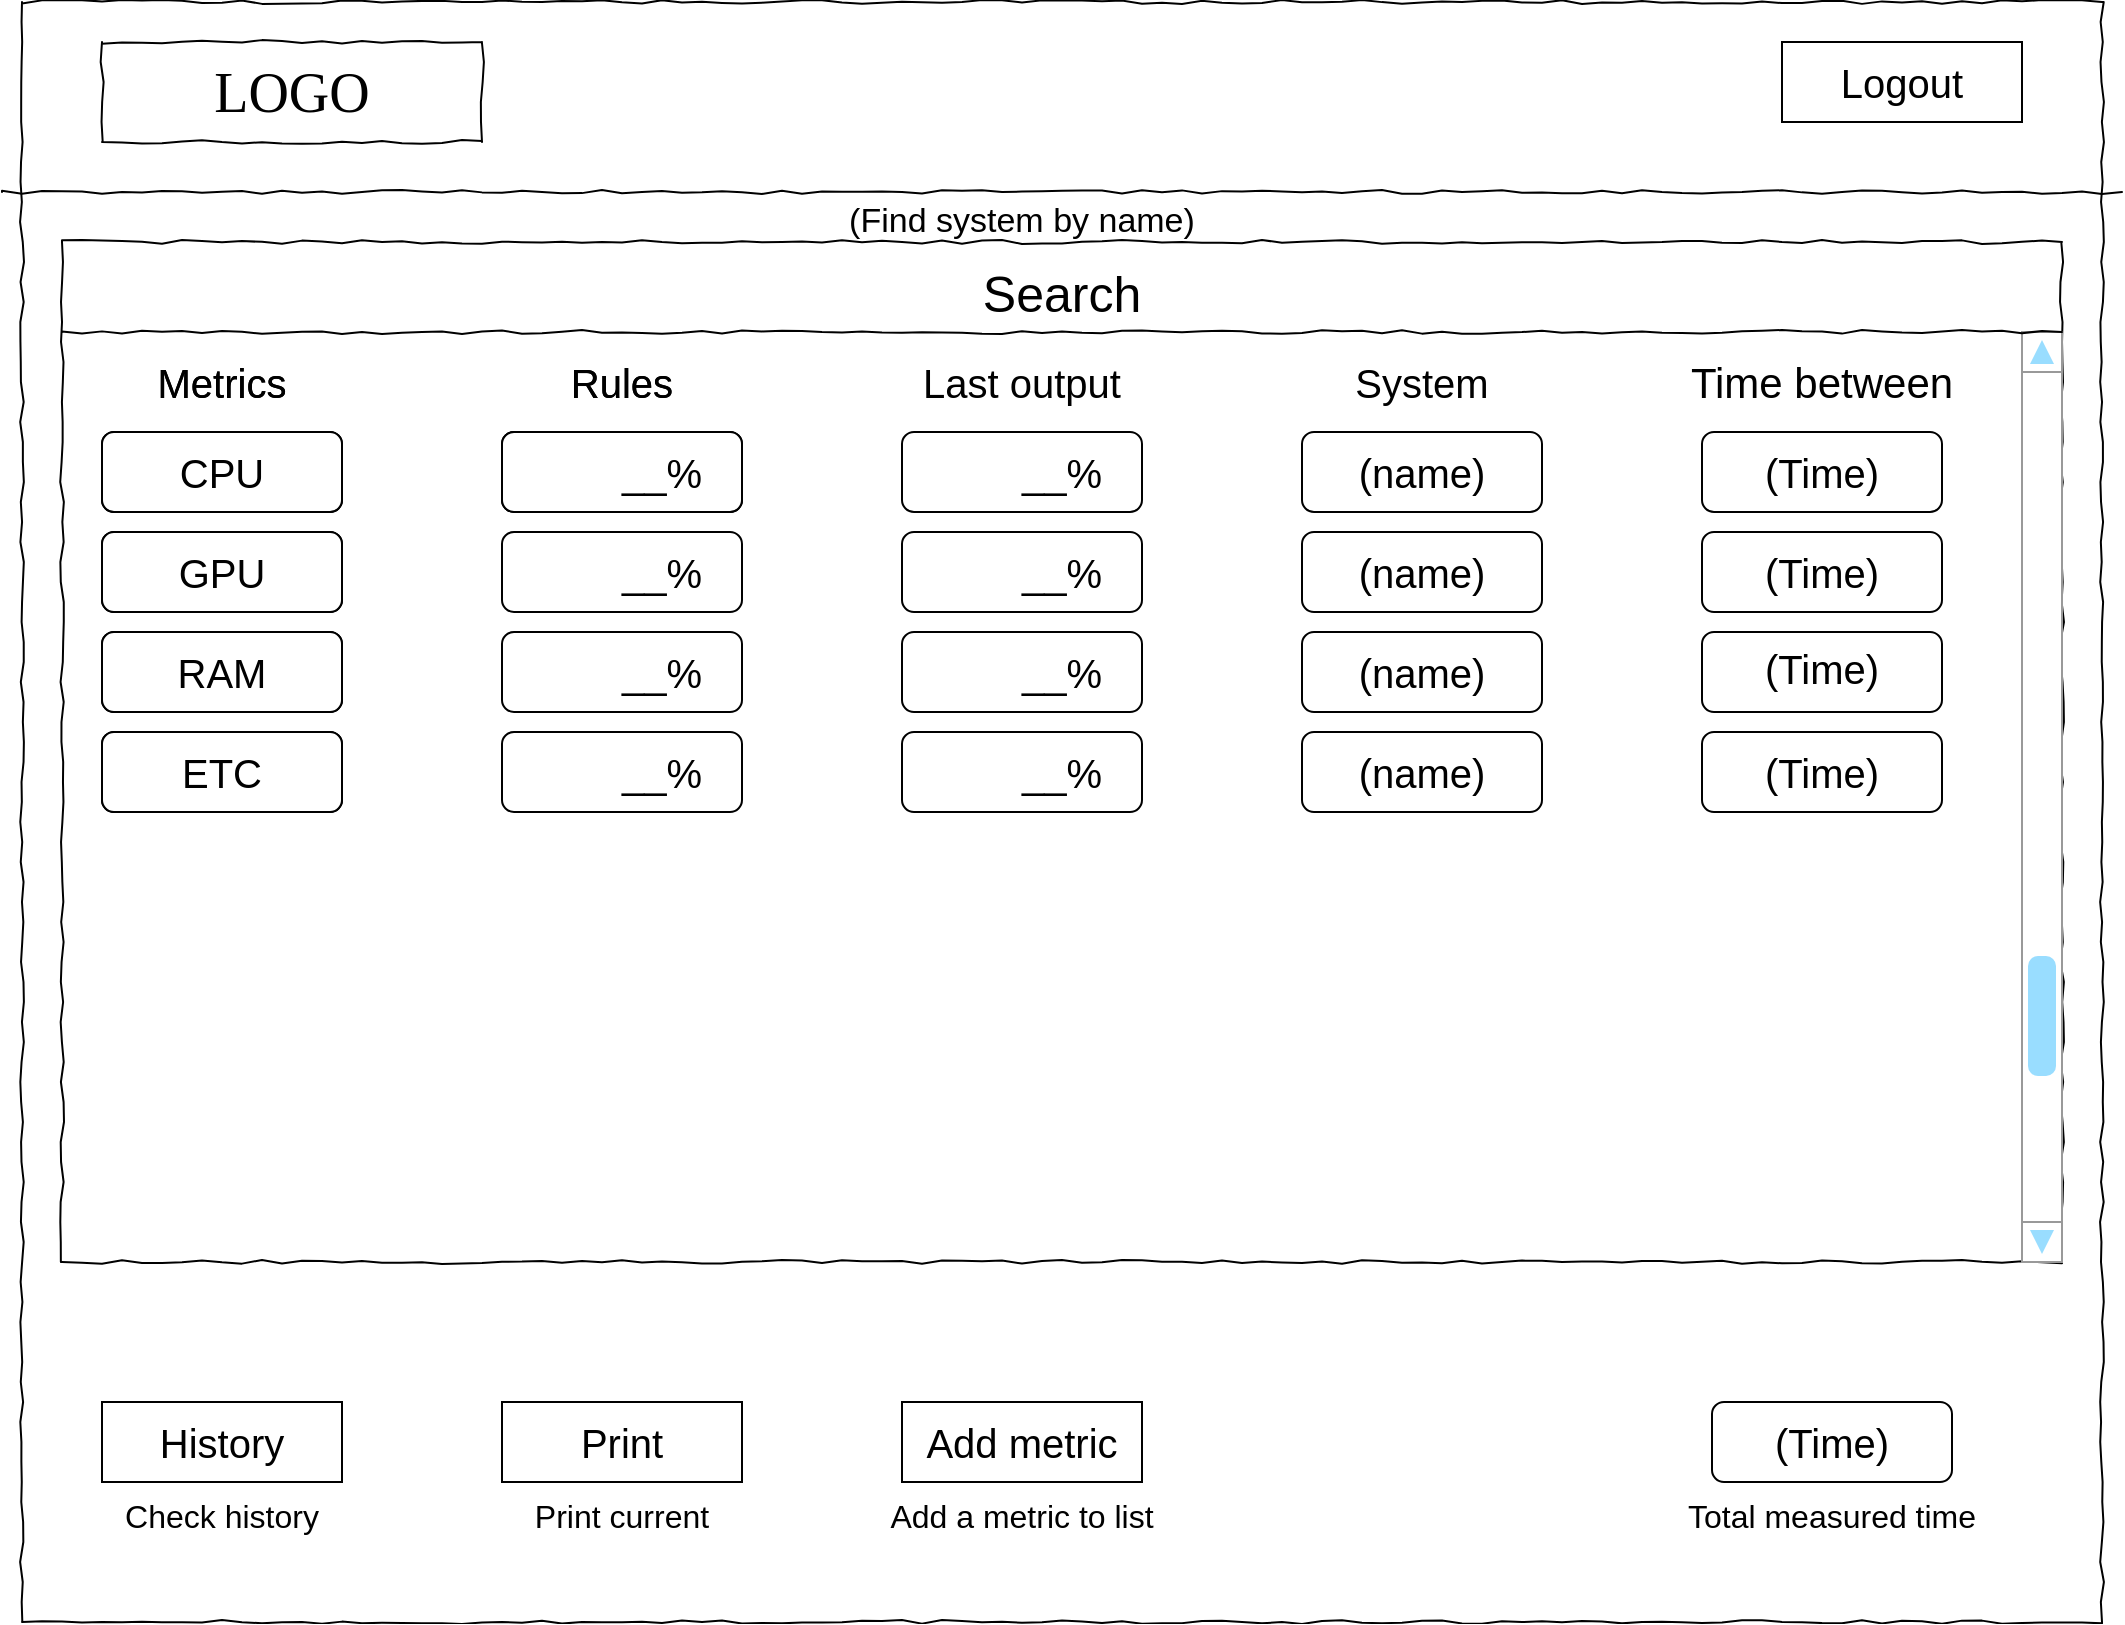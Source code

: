 <mxfile version="16.5.3" type="device"><diagram name="Page-1" id="03018318-947c-dd8e-b7a3-06fadd420f32"><mxGraphModel dx="1730" dy="972" grid="1" gridSize="10" guides="1" tooltips="1" connect="1" arrows="1" fold="1" page="1" pageScale="1" pageWidth="1100" pageHeight="850" background="none" math="0" shadow="0"><root><mxCell id="0"/><mxCell id="1" parent="0"/><mxCell id="677b7b8949515195-1" value="" style="whiteSpace=wrap;html=1;rounded=0;shadow=0;labelBackgroundColor=none;strokeColor=#000000;strokeWidth=1;fillColor=none;fontFamily=Verdana;fontSize=12;fontColor=#000000;align=center;comic=1;" parent="1" vertex="1"><mxGeometry x="40" y="20" width="1040" height="810" as="geometry"/></mxCell><mxCell id="677b7b8949515195-2" value="LOGO" style="whiteSpace=wrap;html=1;rounded=0;shadow=0;labelBackgroundColor=none;strokeWidth=1;fontFamily=Verdana;fontSize=28;align=center;comic=1;" parent="1" vertex="1"><mxGeometry x="80" y="40" width="190" height="50" as="geometry"/></mxCell><mxCell id="677b7b8949515195-8" value="" style="whiteSpace=wrap;html=1;rounded=0;shadow=0;labelBackgroundColor=none;strokeWidth=1;fillColor=none;fontFamily=Verdana;fontSize=12;align=center;comic=1;" parent="1" vertex="1"><mxGeometry x="60" y="140" width="1000" height="510" as="geometry"/></mxCell><mxCell id="677b7b8949515195-9" value="" style="line;strokeWidth=1;html=1;rounded=0;shadow=0;labelBackgroundColor=none;fillColor=none;fontFamily=Verdana;fontSize=14;fontColor=#000000;align=center;comic=1;" parent="1" vertex="1"><mxGeometry x="30" y="110" width="1060" height="10" as="geometry"/></mxCell><mxCell id="LrE1VWyVyvVlXDW-NSZV-4" value="" style="rounded=1;whiteSpace=wrap;html=1;fontSize=20;" parent="1" vertex="1"><mxGeometry x="80" y="235" width="120" height="40" as="geometry"/></mxCell><mxCell id="LrE1VWyVyvVlXDW-NSZV-5" value="CPU" style="text;html=1;strokeColor=none;fillColor=none;align=center;verticalAlign=middle;whiteSpace=wrap;rounded=0;fontSize=20;" parent="1" vertex="1"><mxGeometry x="110" y="240" width="60" height="30" as="geometry"/></mxCell><mxCell id="LrE1VWyVyvVlXDW-NSZV-6" value="" style="rounded=1;whiteSpace=wrap;html=1;fontSize=20;" parent="1" vertex="1"><mxGeometry x="80" y="285" width="120" height="40" as="geometry"/></mxCell><mxCell id="LrE1VWyVyvVlXDW-NSZV-7" value="" style="rounded=1;whiteSpace=wrap;html=1;fontSize=20;" parent="1" vertex="1"><mxGeometry x="80" y="335" width="120" height="40" as="geometry"/></mxCell><mxCell id="LrE1VWyVyvVlXDW-NSZV-8" value="" style="rounded=1;whiteSpace=wrap;html=1;fontSize=20;" parent="1" vertex="1"><mxGeometry x="80" y="385" width="120" height="40" as="geometry"/></mxCell><mxCell id="LrE1VWyVyvVlXDW-NSZV-10" value="GPU" style="text;html=1;strokeColor=none;fillColor=none;align=center;verticalAlign=middle;whiteSpace=wrap;rounded=0;fontSize=20;" parent="1" vertex="1"><mxGeometry x="110" y="290" width="60" height="30" as="geometry"/></mxCell><mxCell id="LrE1VWyVyvVlXDW-NSZV-11" value="RAM" style="text;html=1;strokeColor=none;fillColor=none;align=center;verticalAlign=middle;whiteSpace=wrap;rounded=0;fontSize=20;" parent="1" vertex="1"><mxGeometry x="110" y="340" width="60" height="30" as="geometry"/></mxCell><mxCell id="LrE1VWyVyvVlXDW-NSZV-12" value="Temp" style="text;html=1;strokeColor=none;fillColor=none;align=center;verticalAlign=middle;whiteSpace=wrap;rounded=0;fontSize=20;" parent="1" vertex="1"><mxGeometry x="110" y="390" width="60" height="30" as="geometry"/></mxCell><mxCell id="LrE1VWyVyvVlXDW-NSZV-27" value="" style="rounded=1;whiteSpace=wrap;html=1;fontSize=20;" parent="1" vertex="1"><mxGeometry x="280" y="235" width="120" height="40" as="geometry"/></mxCell><mxCell id="LrE1VWyVyvVlXDW-NSZV-28" value="__%" style="text;html=1;strokeColor=none;fillColor=none;align=center;verticalAlign=middle;whiteSpace=wrap;rounded=0;fontSize=20;" parent="1" vertex="1"><mxGeometry x="330" y="240" width="60" height="30" as="geometry"/></mxCell><mxCell id="LrE1VWyVyvVlXDW-NSZV-31" value="" style="rounded=1;whiteSpace=wrap;html=1;fontSize=20;" parent="1" vertex="1"><mxGeometry x="280" y="285" width="120" height="40" as="geometry"/></mxCell><mxCell id="LrE1VWyVyvVlXDW-NSZV-32" value="" style="rounded=1;whiteSpace=wrap;html=1;fontSize=20;" parent="1" vertex="1"><mxGeometry x="280" y="335" width="120" height="40" as="geometry"/></mxCell><mxCell id="LrE1VWyVyvVlXDW-NSZV-33" value="" style="rounded=1;whiteSpace=wrap;html=1;fontSize=20;" parent="1" vertex="1"><mxGeometry x="280" y="385" width="120" height="40" as="geometry"/></mxCell><mxCell id="LrE1VWyVyvVlXDW-NSZV-34" value="__%" style="text;html=1;strokeColor=none;fillColor=none;align=center;verticalAlign=middle;whiteSpace=wrap;rounded=0;fontSize=20;" parent="1" vertex="1"><mxGeometry x="330" y="290" width="60" height="30" as="geometry"/></mxCell><mxCell id="LrE1VWyVyvVlXDW-NSZV-35" value="__%" style="text;html=1;strokeColor=none;fillColor=none;align=center;verticalAlign=middle;whiteSpace=wrap;rounded=0;fontSize=20;" parent="1" vertex="1"><mxGeometry x="330" y="340" width="60" height="30" as="geometry"/></mxCell><mxCell id="LrE1VWyVyvVlXDW-NSZV-36" value="__%" style="text;html=1;strokeColor=none;fillColor=none;align=center;verticalAlign=middle;whiteSpace=wrap;rounded=0;fontSize=20;" parent="1" vertex="1"><mxGeometry x="330" y="390" width="60" height="30" as="geometry"/></mxCell><mxCell id="LrE1VWyVyvVlXDW-NSZV-37" value="" style="rounded=1;whiteSpace=wrap;html=1;fontSize=20;" parent="1" vertex="1"><mxGeometry x="480" y="235" width="120" height="40" as="geometry"/></mxCell><mxCell id="LrE1VWyVyvVlXDW-NSZV-38" value="" style="rounded=1;whiteSpace=wrap;html=1;fontSize=20;" parent="1" vertex="1"><mxGeometry x="480" y="285" width="120" height="40" as="geometry"/></mxCell><mxCell id="LrE1VWyVyvVlXDW-NSZV-39" value="" style="rounded=1;whiteSpace=wrap;html=1;fontSize=20;" parent="1" vertex="1"><mxGeometry x="480" y="335" width="120" height="40" as="geometry"/></mxCell><mxCell id="LrE1VWyVyvVlXDW-NSZV-40" value="" style="rounded=1;whiteSpace=wrap;html=1;fontSize=20;" parent="1" vertex="1"><mxGeometry x="480" y="385" width="120" height="40" as="geometry"/></mxCell><mxCell id="LrE1VWyVyvVlXDW-NSZV-42" value="Last output" style="text;html=1;strokeColor=none;fillColor=none;align=center;verticalAlign=middle;whiteSpace=wrap;rounded=0;fontSize=20;" parent="1" vertex="1"><mxGeometry x="485" y="195" width="110" height="30" as="geometry"/></mxCell><mxCell id="LrE1VWyVyvVlXDW-NSZV-43" value="Rules&lt;span style=&quot;color: rgba(0 , 0 , 0 , 0) ; font-family: monospace ; font-size: 0px&quot;&gt;%3CmxGraphModel%3E%3Croot%3E%3CmxCell%20id%3D%220%22%2F%3E%3CmxCell%20id%3D%221%22%20parent%3D%220%22%2F%3E%3CmxCell%20id%3D%222%22%20value%3D%22Last%20output%22%20style%3D%22text%3Bhtml%3D1%3BstrokeColor%3Dnone%3BfillColor%3Dnone%3Balign%3Dcenter%3BverticalAlign%3Dmiddle%3BwhiteSpace%3Dwrap%3Brounded%3D0%3BfontSize%3D20%3B%22%20vertex%3D%221%22%20parent%3D%221%22%3E%3CmxGeometry%20x%3D%22485%22%20y%3D%22190%22%20width%3D%22110%22%20height%3D%2230%22%20as%3D%22geometry%22%2F%3E%3C%2FmxCell%3E%3C%2Froot%3E%3C%2FmxGraphModel%3E&lt;/span&gt;" style="text;html=1;strokeColor=none;fillColor=none;align=center;verticalAlign=middle;whiteSpace=wrap;rounded=0;fontSize=20;" parent="1" vertex="1"><mxGeometry x="285" y="195" width="110" height="30" as="geometry"/></mxCell><mxCell id="LrE1VWyVyvVlXDW-NSZV-44" value="Metrics" style="text;html=1;strokeColor=none;fillColor=none;align=center;verticalAlign=middle;whiteSpace=wrap;rounded=0;fontSize=20;" parent="1" vertex="1"><mxGeometry x="85" y="195" width="110" height="30" as="geometry"/></mxCell><mxCell id="LrE1VWyVyvVlXDW-NSZV-45" value="" style="rounded=1;whiteSpace=wrap;html=1;fontSize=20;" parent="1" vertex="1"><mxGeometry x="680" y="235" width="120" height="40" as="geometry"/></mxCell><mxCell id="LrE1VWyVyvVlXDW-NSZV-46" value="" style="rounded=1;whiteSpace=wrap;html=1;fontSize=20;" parent="1" vertex="1"><mxGeometry x="680" y="285" width="120" height="40" as="geometry"/></mxCell><mxCell id="LrE1VWyVyvVlXDW-NSZV-47" value="" style="rounded=1;whiteSpace=wrap;html=1;fontSize=20;" parent="1" vertex="1"><mxGeometry x="680" y="335" width="120" height="40" as="geometry"/></mxCell><mxCell id="LrE1VWyVyvVlXDW-NSZV-48" value="" style="rounded=1;whiteSpace=wrap;html=1;fontSize=20;" parent="1" vertex="1"><mxGeometry x="680" y="385" width="120" height="40" as="geometry"/></mxCell><mxCell id="LrE1VWyVyvVlXDW-NSZV-49" value="System" style="text;html=1;strokeColor=none;fillColor=none;align=center;verticalAlign=middle;whiteSpace=wrap;rounded=0;fontSize=20;" parent="1" vertex="1"><mxGeometry x="685" y="195" width="110" height="30" as="geometry"/></mxCell><mxCell id="LrE1VWyVyvVlXDW-NSZV-50" value="__%" style="text;html=1;strokeColor=none;fillColor=none;align=center;verticalAlign=middle;whiteSpace=wrap;rounded=0;fontSize=20;" parent="1" vertex="1"><mxGeometry x="530" y="240" width="60" height="30" as="geometry"/></mxCell><mxCell id="LrE1VWyVyvVlXDW-NSZV-51" value="__%" style="text;html=1;strokeColor=none;fillColor=none;align=center;verticalAlign=middle;whiteSpace=wrap;rounded=0;fontSize=20;" parent="1" vertex="1"><mxGeometry x="530" y="290" width="60" height="30" as="geometry"/></mxCell><mxCell id="LrE1VWyVyvVlXDW-NSZV-52" value="__%" style="text;html=1;strokeColor=none;fillColor=none;align=center;verticalAlign=middle;whiteSpace=wrap;rounded=0;fontSize=20;" parent="1" vertex="1"><mxGeometry x="530" y="340" width="60" height="30" as="geometry"/></mxCell><mxCell id="LrE1VWyVyvVlXDW-NSZV-53" value="__%" style="text;html=1;strokeColor=none;fillColor=none;align=center;verticalAlign=middle;whiteSpace=wrap;rounded=0;fontSize=20;" parent="1" vertex="1"><mxGeometry x="530" y="390" width="60" height="30" as="geometry"/></mxCell><mxCell id="LrE1VWyVyvVlXDW-NSZV-54" value="(name)" style="text;html=1;strokeColor=none;fillColor=none;align=center;verticalAlign=middle;whiteSpace=wrap;rounded=0;fontSize=20;" parent="1" vertex="1"><mxGeometry x="710" y="240" width="60" height="30" as="geometry"/></mxCell><mxCell id="LrE1VWyVyvVlXDW-NSZV-55" value="(name)" style="text;html=1;strokeColor=none;fillColor=none;align=center;verticalAlign=middle;whiteSpace=wrap;rounded=0;fontSize=20;" parent="1" vertex="1"><mxGeometry x="710" y="290" width="60" height="30" as="geometry"/></mxCell><mxCell id="LrE1VWyVyvVlXDW-NSZV-56" value="(name)" style="text;html=1;strokeColor=none;fillColor=none;align=center;verticalAlign=middle;whiteSpace=wrap;rounded=0;fontSize=20;" parent="1" vertex="1"><mxGeometry x="710" y="340" width="60" height="30" as="geometry"/></mxCell><mxCell id="LrE1VWyVyvVlXDW-NSZV-57" value="(name)" style="text;html=1;strokeColor=none;fillColor=none;align=center;verticalAlign=middle;whiteSpace=wrap;rounded=0;fontSize=20;" parent="1" vertex="1"><mxGeometry x="710" y="390" width="60" height="30" as="geometry"/></mxCell><mxCell id="LrE1VWyVyvVlXDW-NSZV-58" value="" style="rounded=0;whiteSpace=wrap;html=1;fontSize=20;" parent="1" vertex="1"><mxGeometry x="280" y="720" width="120" height="40" as="geometry"/></mxCell><mxCell id="LrE1VWyVyvVlXDW-NSZV-61" value="" style="rounded=0;whiteSpace=wrap;html=1;fontSize=20;" parent="1" vertex="1"><mxGeometry x="480" y="720" width="120" height="40" as="geometry"/></mxCell><mxCell id="LrE1VWyVyvVlXDW-NSZV-64" value="" style="rounded=0;whiteSpace=wrap;html=1;fontSize=20;" parent="1" vertex="1"><mxGeometry x="920" y="40" width="120" height="40" as="geometry"/></mxCell><mxCell id="LrE1VWyVyvVlXDW-NSZV-65" value="Logout" style="text;html=1;strokeColor=none;fillColor=none;align=center;verticalAlign=middle;whiteSpace=wrap;rounded=0;fontSize=20;" parent="1" vertex="1"><mxGeometry x="925" y="45" width="110" height="30" as="geometry"/></mxCell><mxCell id="LrE1VWyVyvVlXDW-NSZV-73" value="" style="verticalLabelPosition=bottom;shadow=0;dashed=0;align=center;html=1;verticalAlign=top;strokeWidth=1;shape=mxgraph.mockup.navigation.scrollBar;strokeColor=#999999;barPos=20;fillColor2=#99ddff;strokeColor2=none;direction=north;fontSize=20;" parent="1" vertex="1"><mxGeometry x="1040" y="185" width="20" height="465" as="geometry"/></mxCell><mxCell id="LrE1VWyVyvVlXDW-NSZV-70" value="" style="rounded=0;whiteSpace=wrap;html=1;fontSize=20;" parent="1" vertex="1"><mxGeometry x="80" y="720" width="120" height="40" as="geometry"/></mxCell><mxCell id="LrE1VWyVyvVlXDW-NSZV-74" value="Print" style="text;html=1;strokeColor=none;fillColor=none;align=center;verticalAlign=middle;whiteSpace=wrap;rounded=0;fontSize=20;" parent="1" vertex="1"><mxGeometry x="285" y="725" width="110" height="30" as="geometry"/></mxCell><mxCell id="LrE1VWyVyvVlXDW-NSZV-75" value="Add metric" style="text;html=1;strokeColor=none;fillColor=none;align=center;verticalAlign=middle;whiteSpace=wrap;rounded=0;fontSize=20;" parent="1" vertex="1"><mxGeometry x="485" y="725" width="110" height="30" as="geometry"/></mxCell><mxCell id="LrE1VWyVyvVlXDW-NSZV-84" value="&lt;font style=&quot;font-size: 16px&quot;&gt;Total measured time&lt;/font&gt;" style="text;html=1;strokeColor=none;fillColor=none;align=center;verticalAlign=middle;whiteSpace=wrap;rounded=0;fontSize=20;" parent="1" vertex="1"><mxGeometry x="870" y="760" width="150" height="30" as="geometry"/></mxCell><mxCell id="LrE1VWyVyvVlXDW-NSZV-85" value="&lt;font style=&quot;font-size: 21px&quot;&gt;Time between&lt;/font&gt;" style="text;html=1;strokeColor=none;fillColor=none;align=center;verticalAlign=middle;whiteSpace=wrap;rounded=0;fontSize=20;" parent="1" vertex="1"><mxGeometry x="870" y="195" width="140" height="30" as="geometry"/></mxCell><mxCell id="LrE1VWyVyvVlXDW-NSZV-86" value="" style="rounded=1;whiteSpace=wrap;html=1;fontSize=20;" parent="1" vertex="1"><mxGeometry x="880" y="235" width="120" height="40" as="geometry"/></mxCell><mxCell id="LrE1VWyVyvVlXDW-NSZV-87" value="" style="rounded=1;whiteSpace=wrap;html=1;fontSize=20;" parent="1" vertex="1"><mxGeometry x="885" y="720" width="120" height="40" as="geometry"/></mxCell><mxCell id="LrE1VWyVyvVlXDW-NSZV-89" value="(Time)&lt;span style=&quot;color: rgba(0 , 0 , 0 , 0) ; font-family: monospace ; font-size: 0px&quot;&gt;%3CmxGraphModel%3E%3Croot%3E%3CmxCell%20id%3D%220%22%2F%3E%3CmxCell%20id%3D%221%22%20parent%3D%220%22%2F%3E%3CmxCell%20id%3D%222%22%20value%3D%22Add%20metric%22%20style%3D%22text%3Bhtml%3D1%3BstrokeColor%3Dnone%3BfillColor%3Dnone%3Balign%3Dcenter%3BverticalAlign%3Dmiddle%3BwhiteSpace%3Dwrap%3Brounded%3D0%3BfontSize%3D20%3B%22%20vertex%3D%221%22%20parent%3D%221%22%3E%3CmxGeometry%20x%3D%22505%22%20y%3D%22605%22%20width%3D%22110%22%20height%3D%2230%22%20as%3D%22geometry%22%2F%3E%3C%2FmxCell%3E%3C%2Froot%3E%3C%2FmxGraphModel%3E&lt;/span&gt;" style="text;html=1;strokeColor=none;fillColor=none;align=center;verticalAlign=middle;whiteSpace=wrap;rounded=0;fontSize=20;" parent="1" vertex="1"><mxGeometry x="885" y="240" width="110" height="30" as="geometry"/></mxCell><mxCell id="LrE1VWyVyvVlXDW-NSZV-90" value="(Time)&lt;span style=&quot;color: rgba(0 , 0 , 0 , 0) ; font-family: monospace ; font-size: 0px&quot;&gt;%3CmxGraphModel%3E%3Croot%3E%3CmxCell%20id%3D%220%22%2F%3E%3CmxCell%20id%3D%221%22%20parent%3D%220%22%2F%3E%3CmxCell%20id%3D%222%22%20value%3D%22Add%20metric%22%20style%3D%22text%3Bhtml%3D1%3BstrokeColor%3Dnone%3BfillColor%3Dnone%3Balign%3Dcenter%3BverticalAlign%3Dmiddle%3BwhiteSpace%3Dwrap%3Brounded%3D0%3BfontSize%3D20%3B%22%20vertex%3D%221%22%20parent%3D%221%22%3E%3CmxGeometry%20x%3D%22505%22%20y%3D%22605%22%20width%3D%22110%22%20height%3D%2230%22%20as%3D%22geometry%22%2F%3E%3C%2FmxCell%3E%3C%2Froot%3E%3C%2FmxGraphModel%3E&lt;/span&gt;" style="text;html=1;strokeColor=none;fillColor=none;align=center;verticalAlign=middle;whiteSpace=wrap;rounded=0;fontSize=20;" parent="1" vertex="1"><mxGeometry x="890" y="725" width="110" height="30" as="geometry"/></mxCell><mxCell id="LrE1VWyVyvVlXDW-NSZV-92" value="&lt;font style=&quot;font-size: 16px&quot;&gt;Check history&lt;/font&gt;" style="text;html=1;strokeColor=none;fillColor=none;align=center;verticalAlign=middle;whiteSpace=wrap;rounded=0;fontSize=20;" parent="1" vertex="1"><mxGeometry x="90" y="760" width="100" height="30" as="geometry"/></mxCell><mxCell id="LrE1VWyVyvVlXDW-NSZV-93" value="&lt;font style=&quot;font-size: 16px&quot;&gt;Print current&lt;/font&gt;" style="text;html=1;strokeColor=none;fillColor=none;align=center;verticalAlign=middle;whiteSpace=wrap;rounded=0;fontSize=20;" parent="1" vertex="1"><mxGeometry x="295" y="760" width="90" height="30" as="geometry"/></mxCell><mxCell id="LrE1VWyVyvVlXDW-NSZV-94" value="&lt;font style=&quot;font-size: 16px&quot;&gt;Add a metric to list&lt;/font&gt;" style="text;html=1;strokeColor=none;fillColor=none;align=center;verticalAlign=middle;whiteSpace=wrap;rounded=0;fontSize=20;" parent="1" vertex="1"><mxGeometry x="470" y="760" width="140" height="30" as="geometry"/></mxCell><mxCell id="LrE1VWyVyvVlXDW-NSZV-96" value="" style="rounded=1;whiteSpace=wrap;html=1;fontSize=20;" parent="1" vertex="1"><mxGeometry x="880" y="285" width="120" height="40" as="geometry"/></mxCell><mxCell id="LrE1VWyVyvVlXDW-NSZV-97" value="" style="rounded=1;whiteSpace=wrap;html=1;fontSize=20;" parent="1" vertex="1"><mxGeometry x="880" y="335" width="120" height="40" as="geometry"/></mxCell><mxCell id="LrE1VWyVyvVlXDW-NSZV-98" value="" style="rounded=1;whiteSpace=wrap;html=1;fontSize=20;" parent="1" vertex="1"><mxGeometry x="880" y="385" width="120" height="40" as="geometry"/></mxCell><mxCell id="LrE1VWyVyvVlXDW-NSZV-99" value="(Time)&lt;span style=&quot;color: rgba(0 , 0 , 0 , 0) ; font-family: monospace ; font-size: 0px&quot;&gt;%3CmxGraphModel%3E%3Croot%3E%3CmxCell%20id%3D%220%22%2F%3E%3CmxCell%20id%3D%221%22%20parent%3D%220%22%2F%3E%3CmxCell%20id%3D%222%22%20value%3D%22Add%20metric%22%20style%3D%22text%3Bhtml%3D1%3BstrokeColor%3Dnone%3BfillColor%3Dnone%3Balign%3Dcenter%3BverticalAlign%3Dmiddle%3BwhiteSpace%3Dwrap%3Brounded%3D0%3BfontSize%3D20%3B%22%20vertex%3D%221%22%20parent%3D%221%22%3E%3CmxGeometry%20x%3D%22505%22%20y%3D%22605%22%20width%3D%22110%22%20height%3D%2230%22%20as%3D%22geometry%22%2F%3E%3C%2FmxCell%3E%3C%2Froot%3E%3C%2FmxGraphModel%3E&lt;/span&gt;" style="text;html=1;strokeColor=none;fillColor=none;align=center;verticalAlign=middle;whiteSpace=wrap;rounded=0;fontSize=20;" parent="1" vertex="1"><mxGeometry x="885" y="290" width="110" height="30" as="geometry"/></mxCell><mxCell id="LrE1VWyVyvVlXDW-NSZV-100" value="(Time)&lt;span style=&quot;color: rgba(0 , 0 , 0 , 0) ; font-family: monospace ; font-size: 0px&quot;&gt;%3CmxGraphModel%3E%3Croot%3E%3CmxCell%20id%3D%220%22%2F%3E%3CmxCell%20id%3D%221%22%20parent%3D%220%22%2F%3E%3CmxCell%20id%3D%222%22%20value%3D%22Add%20metric%22%20style%3D%22text%3Bhtml%3D1%3BstrokeColor%3Dnone%3BfillColor%3Dnone%3Balign%3Dcenter%3BverticalAlign%3Dmiddle%3BwhiteSpace%3Dwrap%3Brounded%3D0%3BfontSize%3D20%3B%22%20vertex%3D%221%22%20parent%3D%221%22%3E%3CmxGeometry%20x%3D%22505%22%20y%3D%22605%22%20width%3D%22110%22%20height%3D%2230%22%20as%3D%22geometry%22%2F%3E%3C%2FmxCell%3E%3C%2Froot%3E%3C%2FmxGraphModel%3E&lt;/span&gt;" style="text;html=1;strokeColor=none;fillColor=none;align=center;verticalAlign=middle;whiteSpace=wrap;rounded=0;fontSize=20;" parent="1" vertex="1"><mxGeometry x="885" y="337.5" width="110" height="30" as="geometry"/></mxCell><mxCell id="LrE1VWyVyvVlXDW-NSZV-101" value="(Time)&lt;span style=&quot;color: rgba(0 , 0 , 0 , 0) ; font-family: monospace ; font-size: 0px&quot;&gt;%3CmxGraphModel%3E%3Croot%3E%3CmxCell%20id%3D%220%22%2F%3E%3CmxCell%20id%3D%221%22%20parent%3D%220%22%2F%3E%3CmxCell%20id%3D%222%22%20value%3D%22Add%20metric%22%20style%3D%22text%3Bhtml%3D1%3BstrokeColor%3Dnone%3BfillColor%3Dnone%3Balign%3Dcenter%3BverticalAlign%3Dmiddle%3BwhiteSpace%3Dwrap%3Brounded%3D0%3BfontSize%3D20%3B%22%20vertex%3D%221%22%20parent%3D%221%22%3E%3CmxGeometry%20x%3D%22505%22%20y%3D%22605%22%20width%3D%22110%22%20height%3D%2230%22%20as%3D%22geometry%22%2F%3E%3C%2FmxCell%3E%3C%2Froot%3E%3C%2FmxGraphModel%3E&lt;/span&gt;" style="text;html=1;strokeColor=none;fillColor=none;align=center;verticalAlign=middle;whiteSpace=wrap;rounded=0;fontSize=20;" parent="1" vertex="1"><mxGeometry x="885" y="390" width="110" height="30" as="geometry"/></mxCell><mxCell id="LrE1VWyVyvVlXDW-NSZV-102" value="History" style="text;html=1;strokeColor=none;fillColor=none;align=center;verticalAlign=middle;whiteSpace=wrap;rounded=0;fontSize=20;" parent="1" vertex="1"><mxGeometry x="85" y="725" width="110" height="30" as="geometry"/></mxCell><mxCell id="R5pbYyMmANz-zRcQzwGR-2" value="Metrics" style="text;html=1;strokeColor=none;fillColor=none;align=center;verticalAlign=middle;whiteSpace=wrap;rounded=0;fontSize=20;" vertex="1" parent="1"><mxGeometry x="85" y="195" width="110" height="30" as="geometry"/></mxCell><mxCell id="R5pbYyMmANz-zRcQzwGR-3" value="CPU" style="text;html=1;strokeColor=none;fillColor=none;align=center;verticalAlign=middle;whiteSpace=wrap;rounded=0;fontSize=20;" vertex="1" parent="1"><mxGeometry x="110" y="240" width="60" height="30" as="geometry"/></mxCell><mxCell id="R5pbYyMmANz-zRcQzwGR-4" value="" style="rounded=1;whiteSpace=wrap;html=1;fontSize=20;" vertex="1" parent="1"><mxGeometry x="80" y="235" width="120" height="40" as="geometry"/></mxCell><mxCell id="R5pbYyMmANz-zRcQzwGR-5" value="GPU" style="text;html=1;strokeColor=none;fillColor=none;align=center;verticalAlign=middle;whiteSpace=wrap;rounded=0;fontSize=20;" vertex="1" parent="1"><mxGeometry x="110" y="290" width="60" height="30" as="geometry"/></mxCell><mxCell id="R5pbYyMmANz-zRcQzwGR-6" value="" style="rounded=1;whiteSpace=wrap;html=1;fontSize=20;" vertex="1" parent="1"><mxGeometry x="80" y="285" width="120" height="40" as="geometry"/></mxCell><mxCell id="R5pbYyMmANz-zRcQzwGR-7" value="RAM" style="text;html=1;strokeColor=none;fillColor=none;align=center;verticalAlign=middle;whiteSpace=wrap;rounded=0;fontSize=20;" vertex="1" parent="1"><mxGeometry x="110" y="340" width="60" height="30" as="geometry"/></mxCell><mxCell id="R5pbYyMmANz-zRcQzwGR-8" value="" style="rounded=1;whiteSpace=wrap;html=1;fontSize=20;" vertex="1" parent="1"><mxGeometry x="80" y="335" width="120" height="40" as="geometry"/></mxCell><mxCell id="R5pbYyMmANz-zRcQzwGR-9" value="Temp" style="text;html=1;strokeColor=none;fillColor=none;align=center;verticalAlign=middle;whiteSpace=wrap;rounded=0;fontSize=20;" vertex="1" parent="1"><mxGeometry x="110" y="390" width="60" height="30" as="geometry"/></mxCell><mxCell id="R5pbYyMmANz-zRcQzwGR-10" value="" style="rounded=1;whiteSpace=wrap;html=1;fontSize=20;" vertex="1" parent="1"><mxGeometry x="80" y="385" width="120" height="40" as="geometry"/></mxCell><mxCell id="R5pbYyMmANz-zRcQzwGR-11" value="Rules&lt;span style=&quot;color: rgba(0 , 0 , 0 , 0) ; font-family: monospace ; font-size: 0px&quot;&gt;%3CmxGraphModel%3E%3Croot%3E%3CmxCell%20id%3D%220%22%2F%3E%3CmxCell%20id%3D%221%22%20parent%3D%220%22%2F%3E%3CmxCell%20id%3D%222%22%20value%3D%22Last%20output%22%20style%3D%22text%3Bhtml%3D1%3BstrokeColor%3Dnone%3BfillColor%3Dnone%3Balign%3Dcenter%3BverticalAlign%3Dmiddle%3BwhiteSpace%3Dwrap%3Brounded%3D0%3BfontSize%3D20%3B%22%20vertex%3D%221%22%20parent%3D%221%22%3E%3CmxGeometry%20x%3D%22485%22%20y%3D%22190%22%20width%3D%22110%22%20height%3D%2230%22%20as%3D%22geometry%22%2F%3E%3C%2FmxCell%3E%3C%2Froot%3E%3C%2FmxGraphModel%3E&lt;/span&gt;" style="text;html=1;strokeColor=none;fillColor=none;align=center;verticalAlign=middle;whiteSpace=wrap;rounded=0;fontSize=20;" vertex="1" parent="1"><mxGeometry x="285" y="195" width="110" height="30" as="geometry"/></mxCell><mxCell id="R5pbYyMmANz-zRcQzwGR-12" value="" style="rounded=1;whiteSpace=wrap;html=1;fontSize=20;" vertex="1" parent="1"><mxGeometry x="280" y="235" width="120" height="40" as="geometry"/></mxCell><mxCell id="R5pbYyMmANz-zRcQzwGR-13" value="__%" style="text;html=1;strokeColor=none;fillColor=none;align=center;verticalAlign=middle;whiteSpace=wrap;rounded=0;fontSize=20;" vertex="1" parent="1"><mxGeometry x="330" y="240" width="60" height="30" as="geometry"/></mxCell><mxCell id="R5pbYyMmANz-zRcQzwGR-15" value="" style="line;strokeWidth=1;html=1;rounded=0;shadow=0;labelBackgroundColor=none;fillColor=none;fontFamily=Verdana;fontSize=14;fontColor=#000000;align=center;comic=1;" vertex="1" parent="1"><mxGeometry x="60" y="180" width="1000" height="10" as="geometry"/></mxCell><mxCell id="R5pbYyMmANz-zRcQzwGR-23" value="" style="shape=image;html=1;verticalAlign=top;verticalLabelPosition=bottom;labelBackgroundColor=#ffffff;imageAspect=0;aspect=fixed;image=https://cdn1.iconfinder.com/data/icons/science-technology-outline-24-px/24/Magnifier_magnifying_glass_search_search_web_searching_glass-128.png" vertex="1" parent="1"><mxGeometry x="460" y="140" width="50" height="50" as="geometry"/></mxCell><mxCell id="R5pbYyMmANz-zRcQzwGR-24" value="&lt;font style=&quot;font-size: 25px&quot;&gt;Search&lt;/font&gt;" style="text;html=1;strokeColor=none;fillColor=none;align=center;verticalAlign=middle;whiteSpace=wrap;rounded=0;" vertex="1" parent="1"><mxGeometry x="475" y="145" width="170" height="40" as="geometry"/></mxCell><mxCell id="R5pbYyMmANz-zRcQzwGR-30" value="CPU" style="text;html=1;strokeColor=none;fillColor=none;align=center;verticalAlign=middle;whiteSpace=wrap;rounded=0;fontSize=20;" vertex="1" parent="1"><mxGeometry x="110" y="240" width="60" height="30" as="geometry"/></mxCell><mxCell id="R5pbYyMmANz-zRcQzwGR-31" value="GPU" style="text;html=1;strokeColor=none;fillColor=none;align=center;verticalAlign=middle;whiteSpace=wrap;rounded=0;fontSize=20;" vertex="1" parent="1"><mxGeometry x="110" y="290" width="60" height="30" as="geometry"/></mxCell><mxCell id="R5pbYyMmANz-zRcQzwGR-32" value="RAM" style="text;html=1;strokeColor=none;fillColor=none;align=center;verticalAlign=middle;whiteSpace=wrap;rounded=0;fontSize=20;" vertex="1" parent="1"><mxGeometry x="110" y="340" width="60" height="30" as="geometry"/></mxCell><mxCell id="R5pbYyMmANz-zRcQzwGR-33" value="ETC" style="text;html=1;strokeColor=none;fillColor=none;align=center;verticalAlign=middle;whiteSpace=wrap;rounded=0;fontSize=20;" vertex="1" parent="1"><mxGeometry x="110" y="390" width="60" height="30" as="geometry"/></mxCell><mxCell id="R5pbYyMmANz-zRcQzwGR-34" value="&lt;font style=&quot;font-size: 17px&quot;&gt;(Find system by name)&lt;/font&gt;" style="text;html=1;strokeColor=none;fillColor=none;align=center;verticalAlign=middle;whiteSpace=wrap;rounded=0;fontSize=25;" vertex="1" parent="1"><mxGeometry x="415" y="110" width="250" height="30" as="geometry"/></mxCell></root></mxGraphModel></diagram></mxfile>